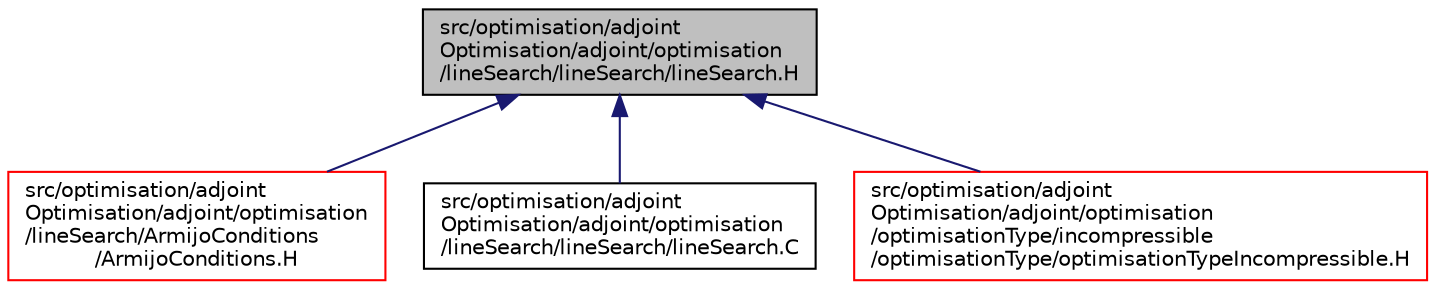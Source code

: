 digraph "src/optimisation/adjointOptimisation/adjoint/optimisation/lineSearch/lineSearch/lineSearch.H"
{
  bgcolor="transparent";
  edge [fontname="Helvetica",fontsize="10",labelfontname="Helvetica",labelfontsize="10"];
  node [fontname="Helvetica",fontsize="10",shape=record];
  Node1 [label="src/optimisation/adjoint\lOptimisation/adjoint/optimisation\l/lineSearch/lineSearch/lineSearch.H",height=0.2,width=0.4,color="black", fillcolor="grey75", style="filled" fontcolor="black"];
  Node1 -> Node2 [dir="back",color="midnightblue",fontsize="10",style="solid",fontname="Helvetica"];
  Node2 [label="src/optimisation/adjoint\lOptimisation/adjoint/optimisation\l/lineSearch/ArmijoConditions\l/ArmijoConditions.H",height=0.2,width=0.4,color="red",URL="$ArmijoConditions_8H.html"];
  Node1 -> Node3 [dir="back",color="midnightblue",fontsize="10",style="solid",fontname="Helvetica"];
  Node3 [label="src/optimisation/adjoint\lOptimisation/adjoint/optimisation\l/lineSearch/lineSearch/lineSearch.C",height=0.2,width=0.4,color="black",URL="$lineSearch_8C.html"];
  Node1 -> Node4 [dir="back",color="midnightblue",fontsize="10",style="solid",fontname="Helvetica"];
  Node4 [label="src/optimisation/adjoint\lOptimisation/adjoint/optimisation\l/optimisationType/incompressible\l/optimisationType/optimisationTypeIncompressible.H",height=0.2,width=0.4,color="red",URL="$optimisationTypeIncompressible_8H.html"];
}
